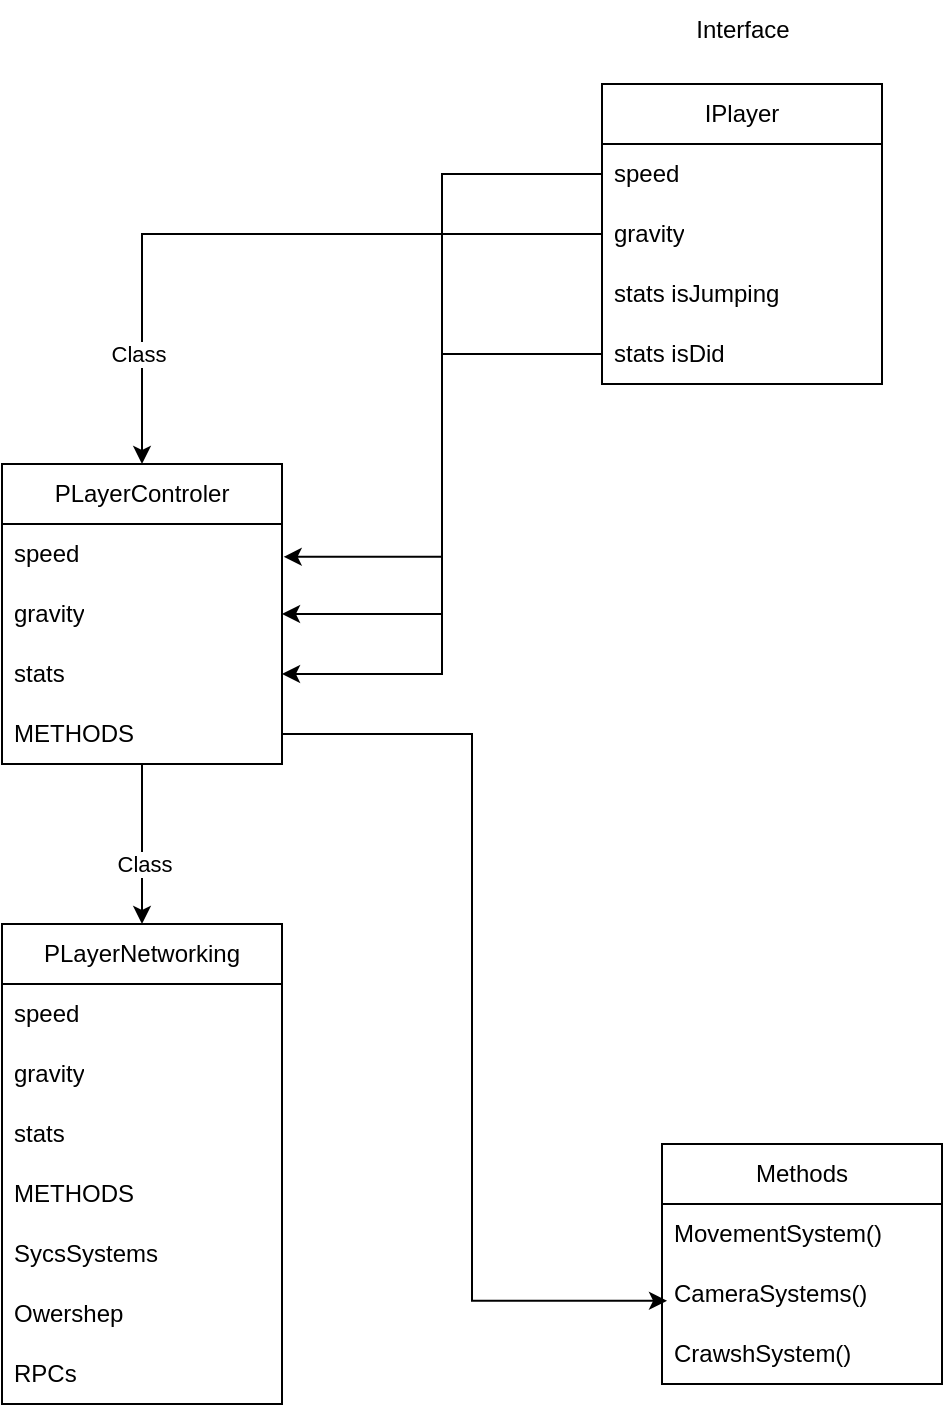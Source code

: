 <mxfile version="28.1.1">
  <diagram name="Page-1" id="3hld5aXfvTcDF4ot01zn">
    <mxGraphModel dx="2212" dy="2378" grid="1" gridSize="10" guides="1" tooltips="1" connect="1" arrows="1" fold="1" page="1" pageScale="1" pageWidth="850" pageHeight="1100" math="0" shadow="0">
      <root>
        <mxCell id="0" />
        <mxCell id="1" parent="0" />
        <mxCell id="3ce41gYor85Dmyr0Z2-g-2" value="IPlayer" style="swimlane;fontStyle=0;childLayout=stackLayout;horizontal=1;startSize=30;horizontalStack=0;resizeParent=1;resizeParentMax=0;resizeLast=0;collapsible=1;marginBottom=0;whiteSpace=wrap;html=1;" vertex="1" parent="1">
          <mxGeometry x="350" y="-180" width="140" height="150" as="geometry" />
        </mxCell>
        <mxCell id="3ce41gYor85Dmyr0Z2-g-3" value="speed" style="text;strokeColor=none;fillColor=none;align=left;verticalAlign=middle;spacingLeft=4;spacingRight=4;overflow=hidden;points=[[0,0.5],[1,0.5]];portConstraint=eastwest;rotatable=0;whiteSpace=wrap;html=1;" vertex="1" parent="3ce41gYor85Dmyr0Z2-g-2">
          <mxGeometry y="30" width="140" height="30" as="geometry" />
        </mxCell>
        <mxCell id="3ce41gYor85Dmyr0Z2-g-4" value="gravity" style="text;strokeColor=none;fillColor=none;align=left;verticalAlign=middle;spacingLeft=4;spacingRight=4;overflow=hidden;points=[[0,0.5],[1,0.5]];portConstraint=eastwest;rotatable=0;whiteSpace=wrap;html=1;" vertex="1" parent="3ce41gYor85Dmyr0Z2-g-2">
          <mxGeometry y="60" width="140" height="30" as="geometry" />
        </mxCell>
        <mxCell id="3ce41gYor85Dmyr0Z2-g-5" value="stats isJumping" style="text;strokeColor=none;fillColor=none;align=left;verticalAlign=middle;spacingLeft=4;spacingRight=4;overflow=hidden;points=[[0,0.5],[1,0.5]];portConstraint=eastwest;rotatable=0;whiteSpace=wrap;html=1;" vertex="1" parent="3ce41gYor85Dmyr0Z2-g-2">
          <mxGeometry y="90" width="140" height="30" as="geometry" />
        </mxCell>
        <mxCell id="3ce41gYor85Dmyr0Z2-g-7" value="stats isDid" style="text;strokeColor=none;fillColor=none;align=left;verticalAlign=middle;spacingLeft=4;spacingRight=4;overflow=hidden;points=[[0,0.5],[1,0.5]];portConstraint=eastwest;rotatable=0;whiteSpace=wrap;html=1;" vertex="1" parent="3ce41gYor85Dmyr0Z2-g-2">
          <mxGeometry y="120" width="140" height="30" as="geometry" />
        </mxCell>
        <mxCell id="3ce41gYor85Dmyr0Z2-g-6" value="Interface" style="text;html=1;align=center;verticalAlign=middle;resizable=0;points=[];autosize=1;strokeColor=none;fillColor=none;" vertex="1" parent="1">
          <mxGeometry x="385" y="-222" width="70" height="30" as="geometry" />
        </mxCell>
        <mxCell id="3ce41gYor85Dmyr0Z2-g-40" value="" style="edgeStyle=orthogonalEdgeStyle;rounded=0;orthogonalLoop=1;jettySize=auto;html=1;" edge="1" parent="1" source="3ce41gYor85Dmyr0Z2-g-9" target="3ce41gYor85Dmyr0Z2-g-35">
          <mxGeometry relative="1" as="geometry" />
        </mxCell>
        <mxCell id="3ce41gYor85Dmyr0Z2-g-41" value="Class" style="edgeLabel;html=1;align=center;verticalAlign=middle;resizable=0;points=[];" vertex="1" connectable="0" parent="3ce41gYor85Dmyr0Z2-g-40">
          <mxGeometry x="0.245" y="1" relative="1" as="geometry">
            <mxPoint as="offset" />
          </mxGeometry>
        </mxCell>
        <mxCell id="3ce41gYor85Dmyr0Z2-g-9" value="PLayerControler" style="swimlane;fontStyle=0;childLayout=stackLayout;horizontal=1;startSize=30;horizontalStack=0;resizeParent=1;resizeParentMax=0;resizeLast=0;collapsible=1;marginBottom=0;whiteSpace=wrap;html=1;" vertex="1" parent="1">
          <mxGeometry x="50" y="10" width="140" height="150" as="geometry" />
        </mxCell>
        <mxCell id="3ce41gYor85Dmyr0Z2-g-10" value="speed" style="text;strokeColor=none;fillColor=none;align=left;verticalAlign=middle;spacingLeft=4;spacingRight=4;overflow=hidden;points=[[0,0.5],[1,0.5]];portConstraint=eastwest;rotatable=0;whiteSpace=wrap;html=1;" vertex="1" parent="3ce41gYor85Dmyr0Z2-g-9">
          <mxGeometry y="30" width="140" height="30" as="geometry" />
        </mxCell>
        <mxCell id="3ce41gYor85Dmyr0Z2-g-11" value="gravity" style="text;strokeColor=none;fillColor=none;align=left;verticalAlign=middle;spacingLeft=4;spacingRight=4;overflow=hidden;points=[[0,0.5],[1,0.5]];portConstraint=eastwest;rotatable=0;whiteSpace=wrap;html=1;" vertex="1" parent="3ce41gYor85Dmyr0Z2-g-9">
          <mxGeometry y="60" width="140" height="30" as="geometry" />
        </mxCell>
        <mxCell id="3ce41gYor85Dmyr0Z2-g-12" value="stats" style="text;strokeColor=none;fillColor=none;align=left;verticalAlign=middle;spacingLeft=4;spacingRight=4;overflow=hidden;points=[[0,0.5],[1,0.5]];portConstraint=eastwest;rotatable=0;whiteSpace=wrap;html=1;" vertex="1" parent="3ce41gYor85Dmyr0Z2-g-9">
          <mxGeometry y="90" width="140" height="30" as="geometry" />
        </mxCell>
        <mxCell id="3ce41gYor85Dmyr0Z2-g-22" value="METHODS" style="text;strokeColor=none;fillColor=none;align=left;verticalAlign=middle;spacingLeft=4;spacingRight=4;overflow=hidden;points=[[0,0.5],[1,0.5]];portConstraint=eastwest;rotatable=0;whiteSpace=wrap;html=1;" vertex="1" parent="3ce41gYor85Dmyr0Z2-g-9">
          <mxGeometry y="120" width="140" height="30" as="geometry" />
        </mxCell>
        <mxCell id="3ce41gYor85Dmyr0Z2-g-14" style="edgeStyle=orthogonalEdgeStyle;rounded=0;orthogonalLoop=1;jettySize=auto;html=1;" edge="1" parent="1" source="3ce41gYor85Dmyr0Z2-g-2" target="3ce41gYor85Dmyr0Z2-g-9">
          <mxGeometry relative="1" as="geometry">
            <mxPoint x="200" as="targetPoint" />
          </mxGeometry>
        </mxCell>
        <mxCell id="3ce41gYor85Dmyr0Z2-g-15" value="Class" style="edgeLabel;html=1;align=center;verticalAlign=middle;resizable=0;points=[];" vertex="1" connectable="0" parent="3ce41gYor85Dmyr0Z2-g-14">
          <mxGeometry x="0.679" y="-2" relative="1" as="geometry">
            <mxPoint as="offset" />
          </mxGeometry>
        </mxCell>
        <mxCell id="3ce41gYor85Dmyr0Z2-g-16" style="edgeStyle=orthogonalEdgeStyle;rounded=0;orthogonalLoop=1;jettySize=auto;html=1;entryX=1.006;entryY=0.547;entryDx=0;entryDy=0;entryPerimeter=0;" edge="1" parent="1" source="3ce41gYor85Dmyr0Z2-g-3" target="3ce41gYor85Dmyr0Z2-g-10">
          <mxGeometry relative="1" as="geometry" />
        </mxCell>
        <mxCell id="3ce41gYor85Dmyr0Z2-g-17" style="edgeStyle=orthogonalEdgeStyle;rounded=0;orthogonalLoop=1;jettySize=auto;html=1;" edge="1" parent="1" source="3ce41gYor85Dmyr0Z2-g-4" target="3ce41gYor85Dmyr0Z2-g-11">
          <mxGeometry relative="1" as="geometry" />
        </mxCell>
        <mxCell id="3ce41gYor85Dmyr0Z2-g-18" style="edgeStyle=orthogonalEdgeStyle;rounded=0;orthogonalLoop=1;jettySize=auto;html=1;" edge="1" parent="1" source="3ce41gYor85Dmyr0Z2-g-7" target="3ce41gYor85Dmyr0Z2-g-12">
          <mxGeometry relative="1" as="geometry" />
        </mxCell>
        <mxCell id="3ce41gYor85Dmyr0Z2-g-25" value="Methods" style="swimlane;fontStyle=0;childLayout=stackLayout;horizontal=1;startSize=30;horizontalStack=0;resizeParent=1;resizeParentMax=0;resizeLast=0;collapsible=1;marginBottom=0;whiteSpace=wrap;html=1;" vertex="1" parent="1">
          <mxGeometry x="380" y="350" width="140" height="120" as="geometry" />
        </mxCell>
        <mxCell id="3ce41gYor85Dmyr0Z2-g-26" value="MovementSystem()" style="text;strokeColor=none;fillColor=none;align=left;verticalAlign=middle;spacingLeft=4;spacingRight=4;overflow=hidden;points=[[0,0.5],[1,0.5]];portConstraint=eastwest;rotatable=0;whiteSpace=wrap;html=1;" vertex="1" parent="3ce41gYor85Dmyr0Z2-g-25">
          <mxGeometry y="30" width="140" height="30" as="geometry" />
        </mxCell>
        <mxCell id="3ce41gYor85Dmyr0Z2-g-27" value="CameraSystems()" style="text;strokeColor=none;fillColor=none;align=left;verticalAlign=middle;spacingLeft=4;spacingRight=4;overflow=hidden;points=[[0,0.5],[1,0.5]];portConstraint=eastwest;rotatable=0;whiteSpace=wrap;html=1;" vertex="1" parent="3ce41gYor85Dmyr0Z2-g-25">
          <mxGeometry y="60" width="140" height="30" as="geometry" />
        </mxCell>
        <mxCell id="3ce41gYor85Dmyr0Z2-g-28" value="CrawshSystem()" style="text;strokeColor=none;fillColor=none;align=left;verticalAlign=middle;spacingLeft=4;spacingRight=4;overflow=hidden;points=[[0,0.5],[1,0.5]];portConstraint=eastwest;rotatable=0;whiteSpace=wrap;html=1;" vertex="1" parent="3ce41gYor85Dmyr0Z2-g-25">
          <mxGeometry y="90" width="140" height="30" as="geometry" />
        </mxCell>
        <mxCell id="3ce41gYor85Dmyr0Z2-g-35" value="PLayerNetworking" style="swimlane;fontStyle=0;childLayout=stackLayout;horizontal=1;startSize=30;horizontalStack=0;resizeParent=1;resizeParentMax=0;resizeLast=0;collapsible=1;marginBottom=0;whiteSpace=wrap;html=1;" vertex="1" parent="1">
          <mxGeometry x="50" y="240" width="140" height="240" as="geometry" />
        </mxCell>
        <mxCell id="3ce41gYor85Dmyr0Z2-g-36" value="speed" style="text;strokeColor=none;fillColor=none;align=left;verticalAlign=middle;spacingLeft=4;spacingRight=4;overflow=hidden;points=[[0,0.5],[1,0.5]];portConstraint=eastwest;rotatable=0;whiteSpace=wrap;html=1;" vertex="1" parent="3ce41gYor85Dmyr0Z2-g-35">
          <mxGeometry y="30" width="140" height="30" as="geometry" />
        </mxCell>
        <mxCell id="3ce41gYor85Dmyr0Z2-g-37" value="gravity" style="text;strokeColor=none;fillColor=none;align=left;verticalAlign=middle;spacingLeft=4;spacingRight=4;overflow=hidden;points=[[0,0.5],[1,0.5]];portConstraint=eastwest;rotatable=0;whiteSpace=wrap;html=1;" vertex="1" parent="3ce41gYor85Dmyr0Z2-g-35">
          <mxGeometry y="60" width="140" height="30" as="geometry" />
        </mxCell>
        <mxCell id="3ce41gYor85Dmyr0Z2-g-38" value="stats" style="text;strokeColor=none;fillColor=none;align=left;verticalAlign=middle;spacingLeft=4;spacingRight=4;overflow=hidden;points=[[0,0.5],[1,0.5]];portConstraint=eastwest;rotatable=0;whiteSpace=wrap;html=1;" vertex="1" parent="3ce41gYor85Dmyr0Z2-g-35">
          <mxGeometry y="90" width="140" height="30" as="geometry" />
        </mxCell>
        <mxCell id="3ce41gYor85Dmyr0Z2-g-39" value="METHODS" style="text;strokeColor=none;fillColor=none;align=left;verticalAlign=middle;spacingLeft=4;spacingRight=4;overflow=hidden;points=[[0,0.5],[1,0.5]];portConstraint=eastwest;rotatable=0;whiteSpace=wrap;html=1;" vertex="1" parent="3ce41gYor85Dmyr0Z2-g-35">
          <mxGeometry y="120" width="140" height="30" as="geometry" />
        </mxCell>
        <mxCell id="3ce41gYor85Dmyr0Z2-g-44" value="SycsSystems" style="text;strokeColor=none;fillColor=none;align=left;verticalAlign=middle;spacingLeft=4;spacingRight=4;overflow=hidden;points=[[0,0.5],[1,0.5]];portConstraint=eastwest;rotatable=0;whiteSpace=wrap;html=1;" vertex="1" parent="3ce41gYor85Dmyr0Z2-g-35">
          <mxGeometry y="150" width="140" height="30" as="geometry" />
        </mxCell>
        <mxCell id="3ce41gYor85Dmyr0Z2-g-45" value="Owershep" style="text;strokeColor=none;fillColor=none;align=left;verticalAlign=middle;spacingLeft=4;spacingRight=4;overflow=hidden;points=[[0,0.5],[1,0.5]];portConstraint=eastwest;rotatable=0;whiteSpace=wrap;html=1;" vertex="1" parent="3ce41gYor85Dmyr0Z2-g-35">
          <mxGeometry y="180" width="140" height="30" as="geometry" />
        </mxCell>
        <mxCell id="3ce41gYor85Dmyr0Z2-g-46" value="RPCs" style="text;strokeColor=none;fillColor=none;align=left;verticalAlign=middle;spacingLeft=4;spacingRight=4;overflow=hidden;points=[[0,0.5],[1,0.5]];portConstraint=eastwest;rotatable=0;whiteSpace=wrap;html=1;" vertex="1" parent="3ce41gYor85Dmyr0Z2-g-35">
          <mxGeometry y="210" width="140" height="30" as="geometry" />
        </mxCell>
        <mxCell id="3ce41gYor85Dmyr0Z2-g-42" style="edgeStyle=orthogonalEdgeStyle;rounded=0;orthogonalLoop=1;jettySize=auto;html=1;entryX=0.018;entryY=0.613;entryDx=0;entryDy=0;entryPerimeter=0;" edge="1" parent="1" source="3ce41gYor85Dmyr0Z2-g-22" target="3ce41gYor85Dmyr0Z2-g-27">
          <mxGeometry relative="1" as="geometry" />
        </mxCell>
      </root>
    </mxGraphModel>
  </diagram>
</mxfile>
